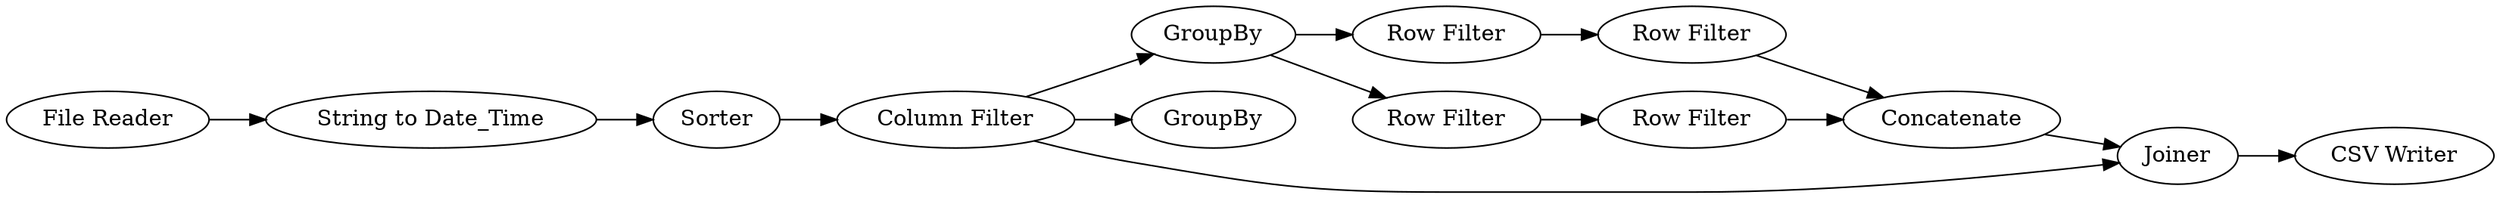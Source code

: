 digraph {
	3 [label="File Reader"]
	4 [label="Column Filter"]
	21 [label=GroupBy]
	22 [label=GroupBy]
	24 [label=Sorter]
	25 [label=Joiner]
	26 [label="Row Filter"]
	27 [label="Row Filter"]
	28 [label="Row Filter"]
	29 [label="Row Filter"]
	30 [label=Concatenate]
	31 [label="CSV Writer"]
	32 [label="String to Date_Time"]
	3 -> 32
	4 -> 21
	4 -> 22
	4 -> 25
	21 -> 29
	21 -> 28
	24 -> 4
	25 -> 31
	26 -> 30
	27 -> 30
	28 -> 26
	29 -> 27
	30 -> 25
	32 -> 24
	rankdir=LR
}
